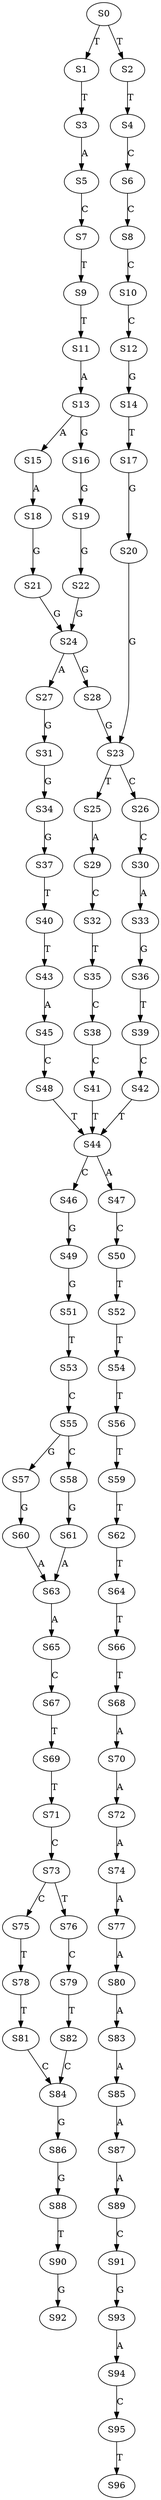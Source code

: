 strict digraph  {
	S0 -> S1 [ label = T ];
	S0 -> S2 [ label = T ];
	S1 -> S3 [ label = T ];
	S2 -> S4 [ label = T ];
	S3 -> S5 [ label = A ];
	S4 -> S6 [ label = C ];
	S5 -> S7 [ label = C ];
	S6 -> S8 [ label = C ];
	S7 -> S9 [ label = T ];
	S8 -> S10 [ label = C ];
	S9 -> S11 [ label = T ];
	S10 -> S12 [ label = C ];
	S11 -> S13 [ label = A ];
	S12 -> S14 [ label = G ];
	S13 -> S15 [ label = A ];
	S13 -> S16 [ label = G ];
	S14 -> S17 [ label = T ];
	S15 -> S18 [ label = A ];
	S16 -> S19 [ label = G ];
	S17 -> S20 [ label = G ];
	S18 -> S21 [ label = G ];
	S19 -> S22 [ label = G ];
	S20 -> S23 [ label = G ];
	S21 -> S24 [ label = G ];
	S22 -> S24 [ label = G ];
	S23 -> S25 [ label = T ];
	S23 -> S26 [ label = C ];
	S24 -> S27 [ label = A ];
	S24 -> S28 [ label = G ];
	S25 -> S29 [ label = A ];
	S26 -> S30 [ label = C ];
	S27 -> S31 [ label = G ];
	S28 -> S23 [ label = G ];
	S29 -> S32 [ label = C ];
	S30 -> S33 [ label = A ];
	S31 -> S34 [ label = G ];
	S32 -> S35 [ label = T ];
	S33 -> S36 [ label = G ];
	S34 -> S37 [ label = G ];
	S35 -> S38 [ label = C ];
	S36 -> S39 [ label = T ];
	S37 -> S40 [ label = T ];
	S38 -> S41 [ label = C ];
	S39 -> S42 [ label = C ];
	S40 -> S43 [ label = T ];
	S41 -> S44 [ label = T ];
	S42 -> S44 [ label = T ];
	S43 -> S45 [ label = A ];
	S44 -> S46 [ label = C ];
	S44 -> S47 [ label = A ];
	S45 -> S48 [ label = C ];
	S46 -> S49 [ label = G ];
	S47 -> S50 [ label = C ];
	S48 -> S44 [ label = T ];
	S49 -> S51 [ label = G ];
	S50 -> S52 [ label = T ];
	S51 -> S53 [ label = T ];
	S52 -> S54 [ label = T ];
	S53 -> S55 [ label = C ];
	S54 -> S56 [ label = T ];
	S55 -> S57 [ label = G ];
	S55 -> S58 [ label = C ];
	S56 -> S59 [ label = T ];
	S57 -> S60 [ label = G ];
	S58 -> S61 [ label = G ];
	S59 -> S62 [ label = T ];
	S60 -> S63 [ label = A ];
	S61 -> S63 [ label = A ];
	S62 -> S64 [ label = T ];
	S63 -> S65 [ label = A ];
	S64 -> S66 [ label = T ];
	S65 -> S67 [ label = C ];
	S66 -> S68 [ label = T ];
	S67 -> S69 [ label = T ];
	S68 -> S70 [ label = A ];
	S69 -> S71 [ label = T ];
	S70 -> S72 [ label = A ];
	S71 -> S73 [ label = C ];
	S72 -> S74 [ label = A ];
	S73 -> S75 [ label = C ];
	S73 -> S76 [ label = T ];
	S74 -> S77 [ label = A ];
	S75 -> S78 [ label = T ];
	S76 -> S79 [ label = C ];
	S77 -> S80 [ label = A ];
	S78 -> S81 [ label = T ];
	S79 -> S82 [ label = T ];
	S80 -> S83 [ label = A ];
	S81 -> S84 [ label = C ];
	S82 -> S84 [ label = C ];
	S83 -> S85 [ label = A ];
	S84 -> S86 [ label = G ];
	S85 -> S87 [ label = A ];
	S86 -> S88 [ label = G ];
	S87 -> S89 [ label = A ];
	S88 -> S90 [ label = T ];
	S89 -> S91 [ label = C ];
	S90 -> S92 [ label = G ];
	S91 -> S93 [ label = G ];
	S93 -> S94 [ label = A ];
	S94 -> S95 [ label = C ];
	S95 -> S96 [ label = T ];
}

